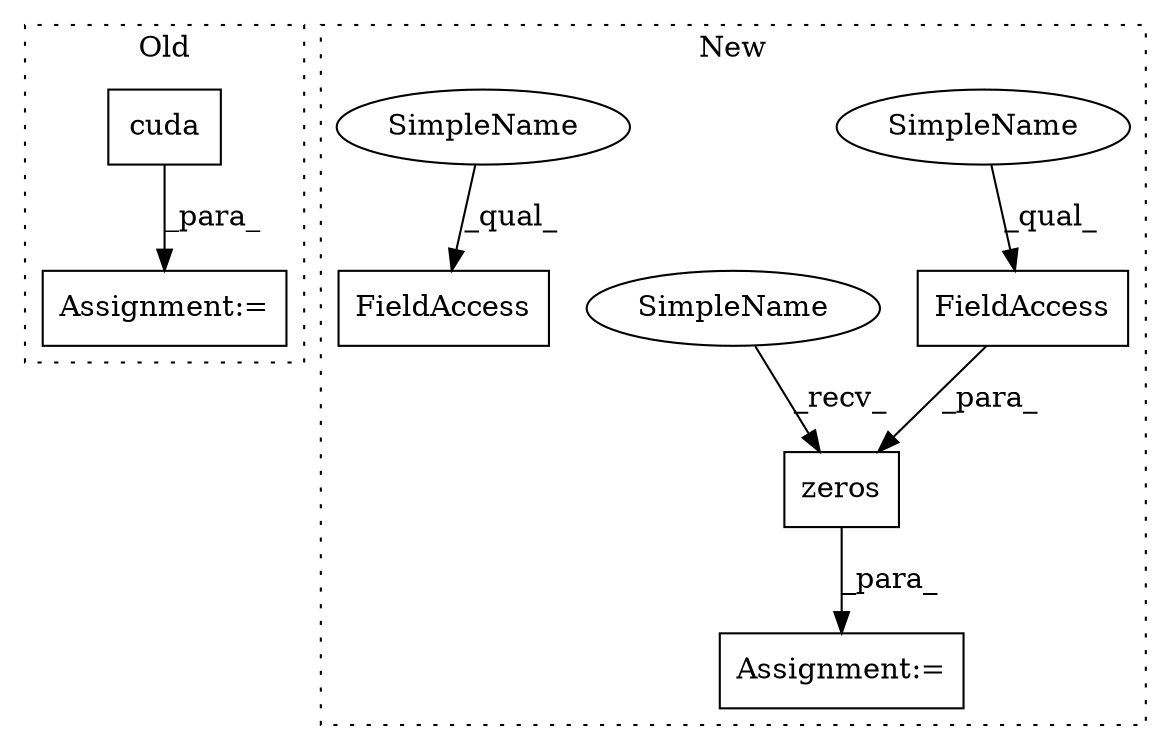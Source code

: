 digraph G {
subgraph cluster0 {
1 [label="cuda" a="32" s="5295" l="6" shape="box"];
4 [label="Assignment:=" a="7" s="5282" l="1" shape="box"];
label = "Old";
style="dotted";
}
subgraph cluster1 {
2 [label="zeros" a="32" s="4763,4800" l="6,1" shape="box"];
3 [label="Assignment:=" a="7" s="4756" l="1" shape="box"];
5 [label="FieldAccess" a="22" s="4780" l="13" shape="box"];
6 [label="FieldAccess" a="22" s="4714" l="13" shape="box"];
7 [label="SimpleName" a="42" s="4780" l="5" shape="ellipse"];
8 [label="SimpleName" a="42" s="4757" l="5" shape="ellipse"];
9 [label="SimpleName" a="42" s="4714" l="5" shape="ellipse"];
label = "New";
style="dotted";
}
1 -> 4 [label="_para_"];
2 -> 3 [label="_para_"];
5 -> 2 [label="_para_"];
7 -> 5 [label="_qual_"];
8 -> 2 [label="_recv_"];
9 -> 6 [label="_qual_"];
}